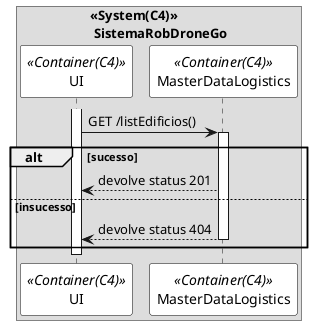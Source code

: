 @startuml getPackagingSD

skinparam sequence {
ParticipantBorderColor black
ParticipantBackgroundColor white
}

box "<<System(C4)>>\n SistemaRobDroneGo"
participant UI as ui <<Container(C4)>>
participant MasterDataLogistics as mdl <<Container(C4)>>
activate ui
ui -> mdl: GET /listEdificios()
activate mdl
alt sucesso
mdl --> ui: devolve status 201
else insucesso
mdl --> ui: devolve status 404
deactivate mdl
end 
deactivate ui

end box

@enduml